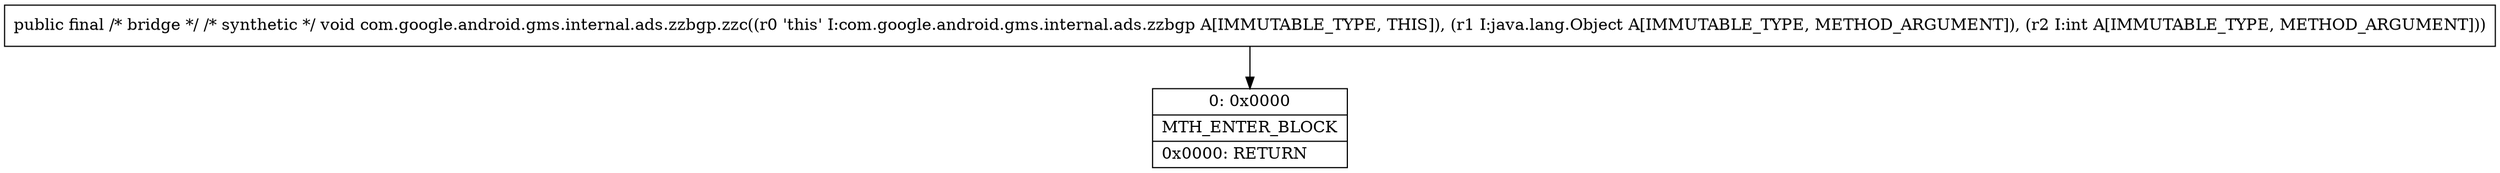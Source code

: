 digraph "CFG forcom.google.android.gms.internal.ads.zzbgp.zzc(Ljava\/lang\/Object;I)V" {
Node_0 [shape=record,label="{0\:\ 0x0000|MTH_ENTER_BLOCK\l|0x0000: RETURN   \l}"];
MethodNode[shape=record,label="{public final \/* bridge *\/ \/* synthetic *\/ void com.google.android.gms.internal.ads.zzbgp.zzc((r0 'this' I:com.google.android.gms.internal.ads.zzbgp A[IMMUTABLE_TYPE, THIS]), (r1 I:java.lang.Object A[IMMUTABLE_TYPE, METHOD_ARGUMENT]), (r2 I:int A[IMMUTABLE_TYPE, METHOD_ARGUMENT])) }"];
MethodNode -> Node_0;
}

